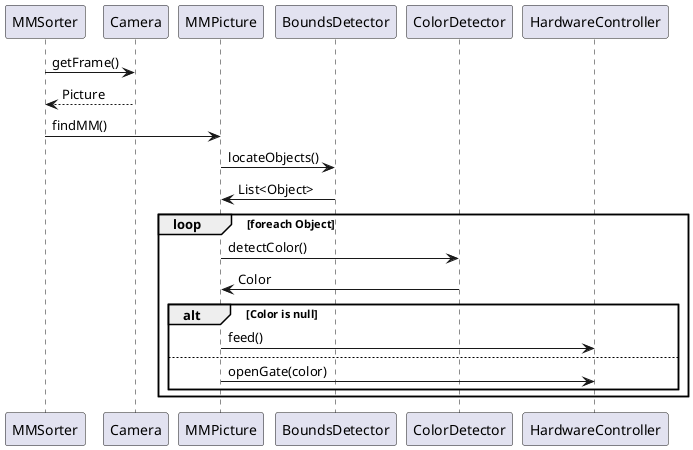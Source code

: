 @startuml
MMSorter -> Camera: getFrame()
Camera --> MMSorter: Picture
MMSorter -> MMPicture: findMM()

MMPicture -> BoundsDetector: locateObjects()
BoundsDetector -> MMPicture: List<Object>

loop foreach Object
    MMPicture -> ColorDetector: detectColor()
    ColorDetector -> MMPicture : Color
    alt Color is null
       MMPicture -> HardwareController: feed()
    else
        MMPicture -> HardwareController: openGate(color)
    end

end

@enduml
